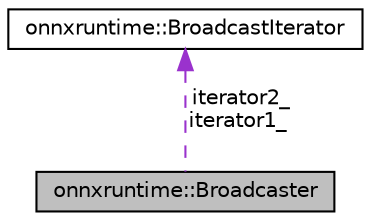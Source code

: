 digraph "onnxruntime::Broadcaster"
{
  edge [fontname="Helvetica",fontsize="10",labelfontname="Helvetica",labelfontsize="10"];
  node [fontname="Helvetica",fontsize="10",shape=record];
  Node1 [label="onnxruntime::Broadcaster",height=0.2,width=0.4,color="black", fillcolor="grey75", style="filled", fontcolor="black"];
  Node2 -> Node1 [dir="back",color="darkorchid3",fontsize="10",style="dashed",label=" iterator2_\niterator1_" ,fontname="Helvetica"];
  Node2 [label="onnxruntime::BroadcastIterator",height=0.2,width=0.4,color="black", fillcolor="white", style="filled",URL="$structonnxruntime_1_1BroadcastIterator.html"];
}
